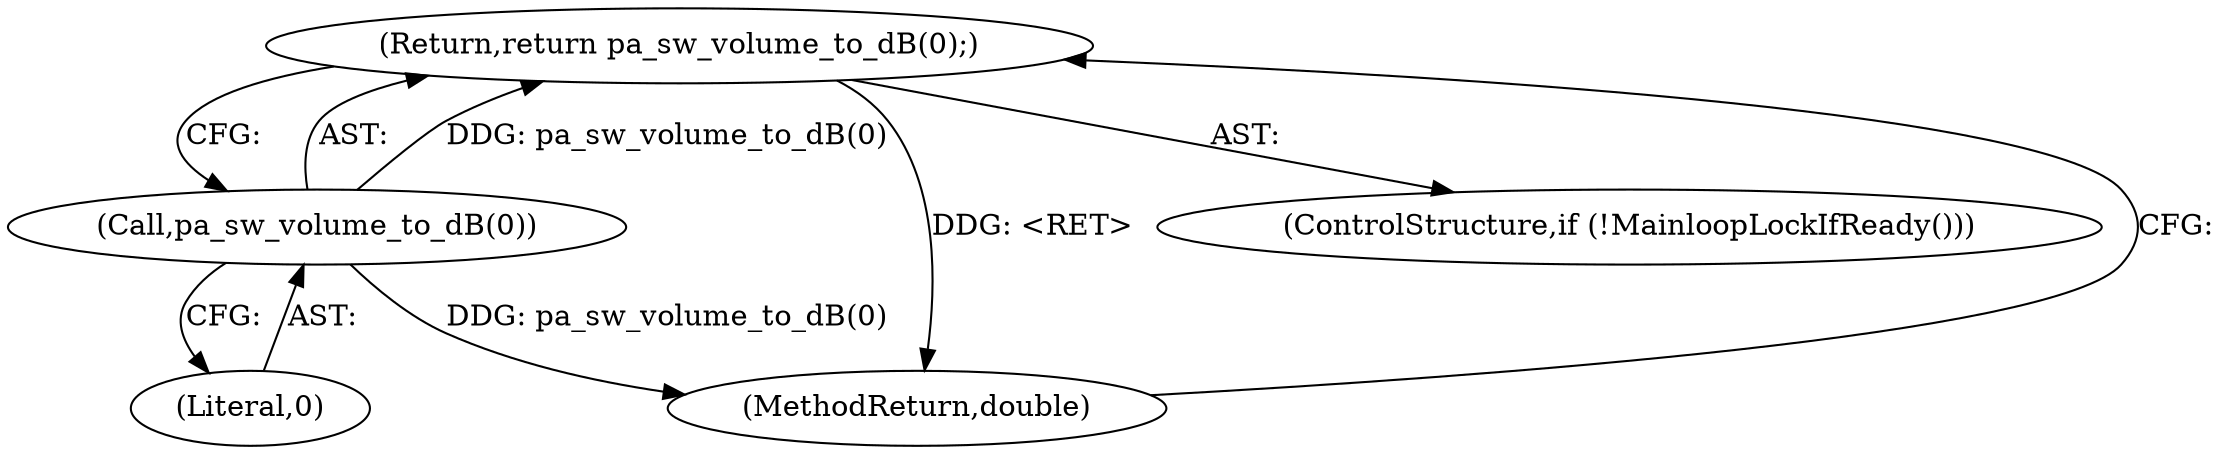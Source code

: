 digraph "1_Chrome_51dfe5e3b332bcea02fb4d4c7493ae841106dd9b_16@del" {
"1000106" [label="(Return,return pa_sw_volume_to_dB(0);)"];
"1000107" [label="(Call,pa_sw_volume_to_dB(0))"];
"1000107" [label="(Call,pa_sw_volume_to_dB(0))"];
"1000106" [label="(Return,return pa_sw_volume_to_dB(0);)"];
"1000123" [label="(MethodReturn,double)"];
"1000103" [label="(ControlStructure,if (!MainloopLockIfReady()))"];
"1000108" [label="(Literal,0)"];
"1000106" -> "1000103"  [label="AST: "];
"1000106" -> "1000107"  [label="CFG: "];
"1000107" -> "1000106"  [label="AST: "];
"1000123" -> "1000106"  [label="CFG: "];
"1000106" -> "1000123"  [label="DDG: <RET>"];
"1000107" -> "1000106"  [label="DDG: pa_sw_volume_to_dB(0)"];
"1000107" -> "1000108"  [label="CFG: "];
"1000108" -> "1000107"  [label="AST: "];
"1000107" -> "1000123"  [label="DDG: pa_sw_volume_to_dB(0)"];
}
